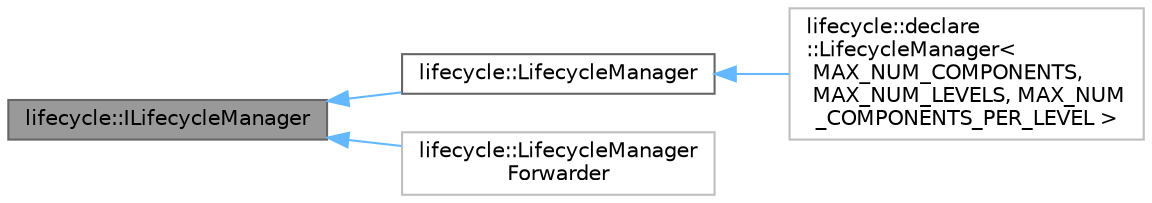digraph "lifecycle::ILifecycleManager"
{
 // LATEX_PDF_SIZE
  bgcolor="transparent";
  edge [fontname=Helvetica,fontsize=10,labelfontname=Helvetica,labelfontsize=10];
  node [fontname=Helvetica,fontsize=10,shape=box,height=0.2,width=0.4];
  rankdir="LR";
  Node1 [id="Node000001",label="lifecycle::ILifecycleManager",height=0.2,width=0.4,color="gray40", fillcolor="grey60", style="filled", fontcolor="black",tooltip=" "];
  Node1 -> Node2 [id="edge1_Node000001_Node000002",dir="back",color="steelblue1",style="solid",tooltip=" "];
  Node2 [id="Node000002",label="lifecycle::LifecycleManager",height=0.2,width=0.4,color="gray40", fillcolor="white", style="filled",URL="$df/d94/classlifecycle_1_1LifecycleManager.html",tooltip=" "];
  Node2 -> Node3 [id="edge2_Node000002_Node000003",dir="back",color="steelblue1",style="solid",tooltip=" "];
  Node3 [id="Node000003",label="lifecycle::declare\l::LifecycleManager\<\l MAX_NUM_COMPONENTS,\l MAX_NUM_LEVELS, MAX_NUM\l_COMPONENTS_PER_LEVEL \>",height=0.2,width=0.4,color="grey75", fillcolor="white", style="filled",URL="$db/d38/classlifecycle_1_1declare_1_1LifecycleManager.html",tooltip=" "];
  Node1 -> Node4 [id="edge3_Node000001_Node000004",dir="back",color="steelblue1",style="solid",tooltip=" "];
  Node4 [id="Node000004",label="lifecycle::LifecycleManager\lForwarder",height=0.2,width=0.4,color="grey75", fillcolor="white", style="filled",URL="$d5/d3b/classlifecycle_1_1LifecycleManagerForwarder.html",tooltip=" "];
}
